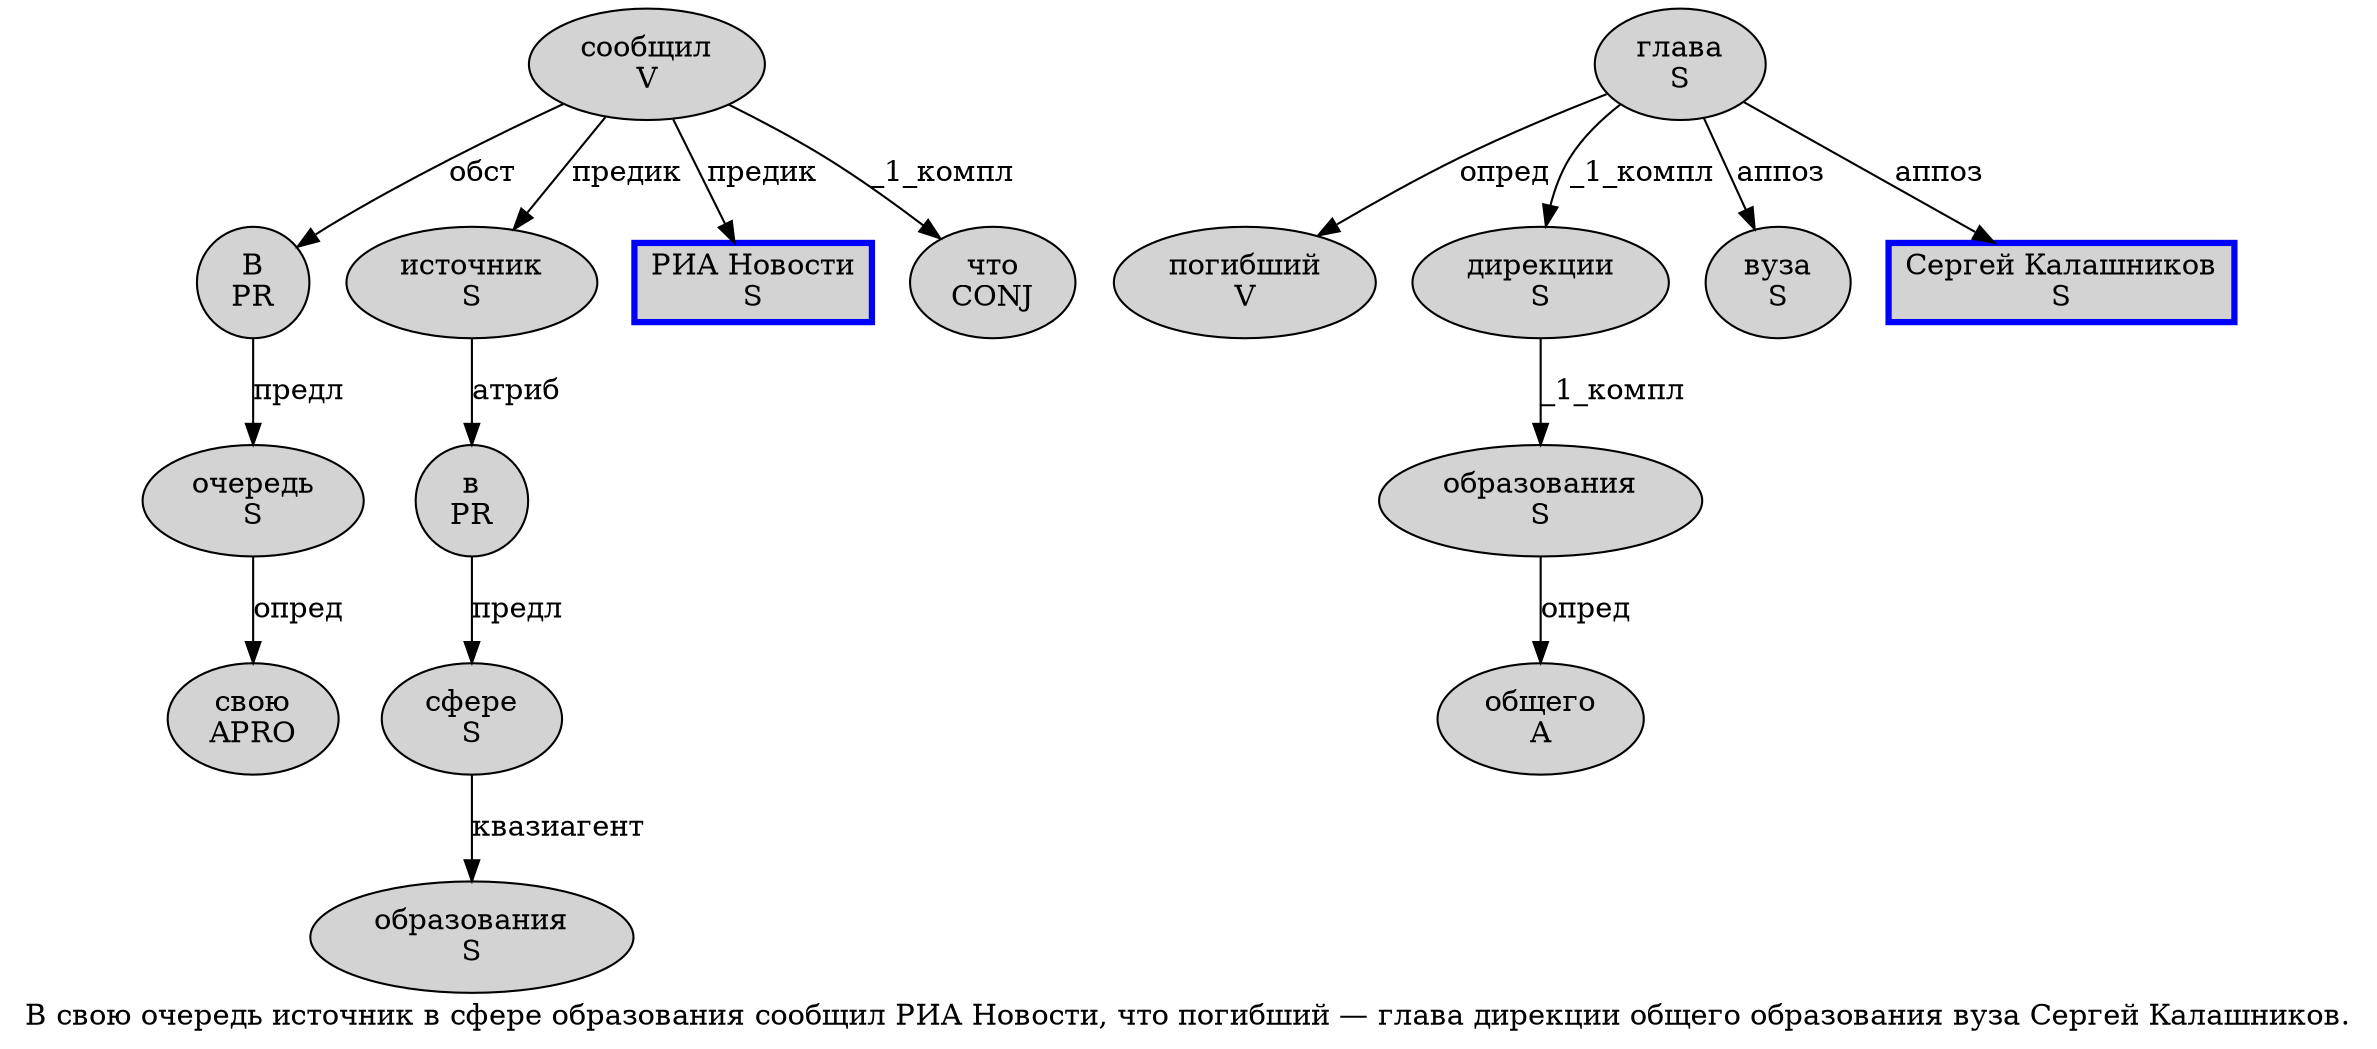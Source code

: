 digraph SENTENCE_192 {
	graph [label="В свою очередь источник в сфере образования сообщил РИА Новости, что погибший — глава дирекции общего образования вуза Сергей Калашников."]
	node [style=filled]
		0 [label="В
PR" color="" fillcolor=lightgray penwidth=1 shape=ellipse]
		1 [label="свою
APRO" color="" fillcolor=lightgray penwidth=1 shape=ellipse]
		2 [label="очередь
S" color="" fillcolor=lightgray penwidth=1 shape=ellipse]
		3 [label="источник
S" color="" fillcolor=lightgray penwidth=1 shape=ellipse]
		4 [label="в
PR" color="" fillcolor=lightgray penwidth=1 shape=ellipse]
		5 [label="сфере
S" color="" fillcolor=lightgray penwidth=1 shape=ellipse]
		6 [label="образования
S" color="" fillcolor=lightgray penwidth=1 shape=ellipse]
		7 [label="сообщил
V" color="" fillcolor=lightgray penwidth=1 shape=ellipse]
		8 [label="РИА Новости
S" color=blue fillcolor=lightgray penwidth=3 shape=box]
		10 [label="что
CONJ" color="" fillcolor=lightgray penwidth=1 shape=ellipse]
		11 [label="погибший
V" color="" fillcolor=lightgray penwidth=1 shape=ellipse]
		13 [label="глава
S" color="" fillcolor=lightgray penwidth=1 shape=ellipse]
		14 [label="дирекции
S" color="" fillcolor=lightgray penwidth=1 shape=ellipse]
		15 [label="общего
A" color="" fillcolor=lightgray penwidth=1 shape=ellipse]
		16 [label="образования
S" color="" fillcolor=lightgray penwidth=1 shape=ellipse]
		17 [label="вуза
S" color="" fillcolor=lightgray penwidth=1 shape=ellipse]
		18 [label="Сергей Калашников
S" color=blue fillcolor=lightgray penwidth=3 shape=box]
			5 -> 6 [label="квазиагент"]
			0 -> 2 [label="предл"]
			13 -> 11 [label="опред"]
			13 -> 14 [label="_1_компл"]
			13 -> 17 [label="аппоз"]
			13 -> 18 [label="аппоз"]
			7 -> 0 [label="обст"]
			7 -> 3 [label="предик"]
			7 -> 8 [label="предик"]
			7 -> 10 [label="_1_компл"]
			2 -> 1 [label="опред"]
			14 -> 16 [label="_1_компл"]
			4 -> 5 [label="предл"]
			16 -> 15 [label="опред"]
			3 -> 4 [label="атриб"]
}